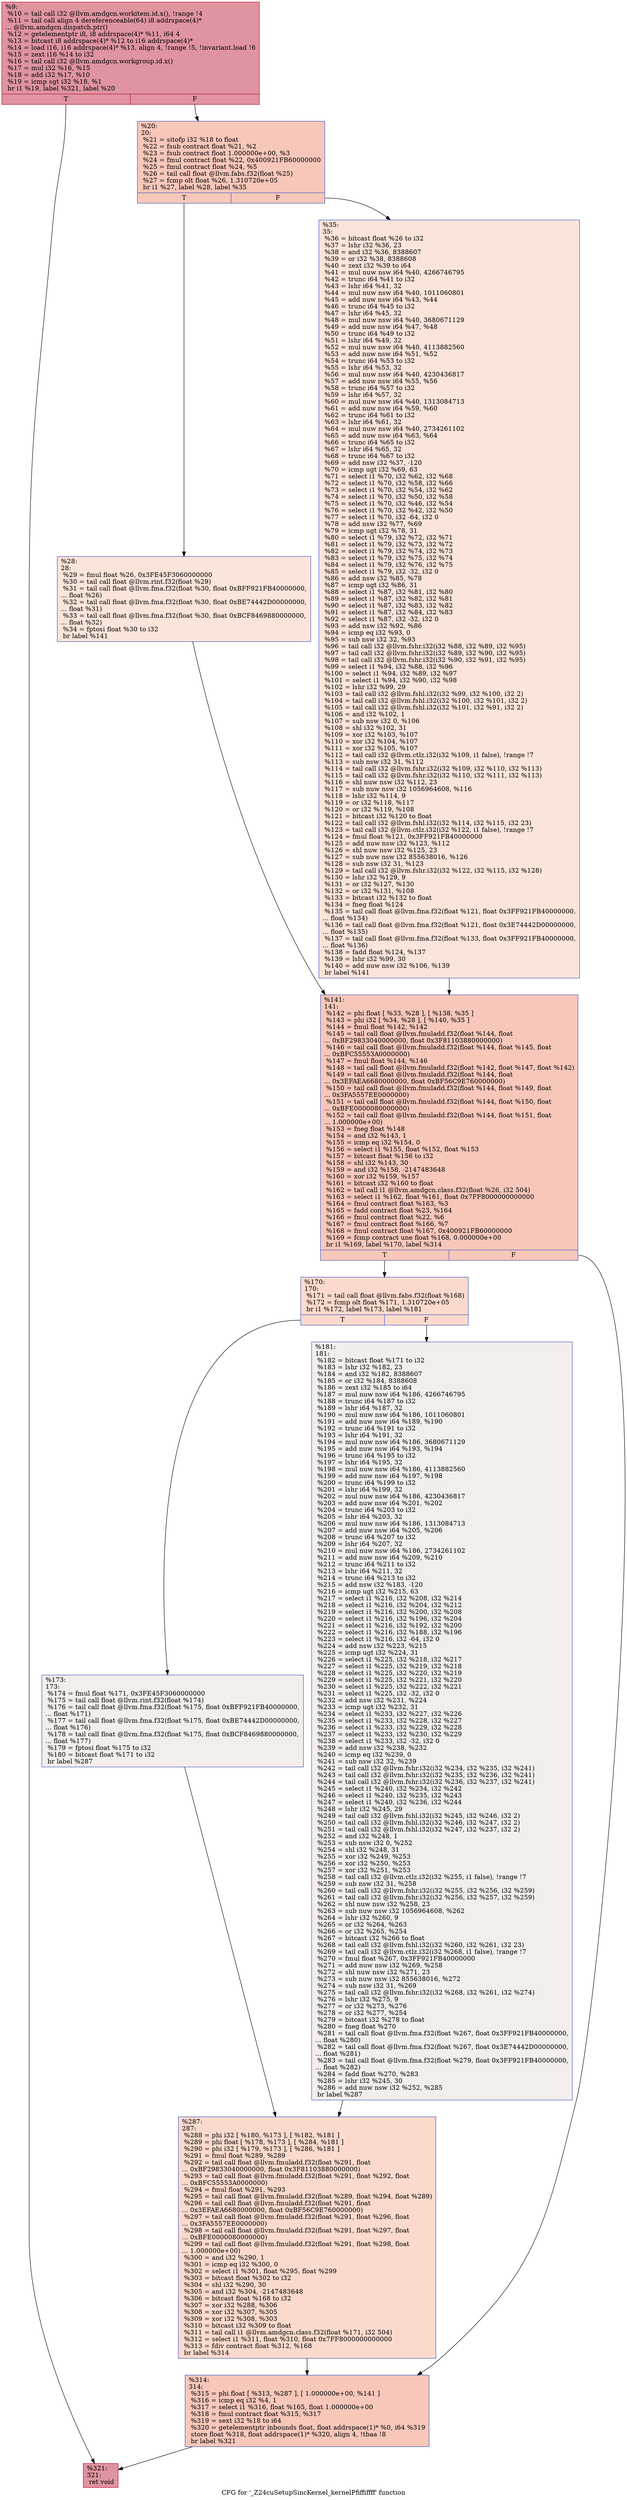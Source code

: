 digraph "CFG for '_Z24cuSetupSincKernel_kernelPfiffiffff' function" {
	label="CFG for '_Z24cuSetupSincKernel_kernelPfiffiffff' function";

	Node0x5f777a0 [shape=record,color="#b70d28ff", style=filled, fillcolor="#b70d2870",label="{%9:\l  %10 = tail call i32 @llvm.amdgcn.workitem.id.x(), !range !4\l  %11 = tail call align 4 dereferenceable(64) i8 addrspace(4)*\l... @llvm.amdgcn.dispatch.ptr()\l  %12 = getelementptr i8, i8 addrspace(4)* %11, i64 4\l  %13 = bitcast i8 addrspace(4)* %12 to i16 addrspace(4)*\l  %14 = load i16, i16 addrspace(4)* %13, align 4, !range !5, !invariant.load !6\l  %15 = zext i16 %14 to i32\l  %16 = tail call i32 @llvm.amdgcn.workgroup.id.x()\l  %17 = mul i32 %16, %15\l  %18 = add i32 %17, %10\l  %19 = icmp sgt i32 %18, %1\l  br i1 %19, label %321, label %20\l|{<s0>T|<s1>F}}"];
	Node0x5f777a0:s0 -> Node0x5f7a440;
	Node0x5f777a0:s1 -> Node0x5f7a4d0;
	Node0x5f7a4d0 [shape=record,color="#3d50c3ff", style=filled, fillcolor="#ec7f6370",label="{%20:\l20:                                               \l  %21 = sitofp i32 %18 to float\l  %22 = fsub contract float %21, %2\l  %23 = fsub contract float 1.000000e+00, %3\l  %24 = fmul contract float %22, 0x400921FB60000000\l  %25 = fmul contract float %24, %5\l  %26 = tail call float @llvm.fabs.f32(float %25)\l  %27 = fcmp olt float %26, 1.310720e+05\l  br i1 %27, label %28, label %35\l|{<s0>T|<s1>F}}"];
	Node0x5f7a4d0:s0 -> Node0x5f7b5d0;
	Node0x5f7a4d0:s1 -> Node0x5f7b660;
	Node0x5f7b5d0 [shape=record,color="#3d50c3ff", style=filled, fillcolor="#f5c1a970",label="{%28:\l28:                                               \l  %29 = fmul float %26, 0x3FE45F3060000000\l  %30 = tail call float @llvm.rint.f32(float %29)\l  %31 = tail call float @llvm.fma.f32(float %30, float 0xBFF921FB40000000,\l... float %26)\l  %32 = tail call float @llvm.fma.f32(float %30, float 0xBE74442D00000000,\l... float %31)\l  %33 = tail call float @llvm.fma.f32(float %30, float 0xBCF8469880000000,\l... float %32)\l  %34 = fptosi float %30 to i32\l  br label %141\l}"];
	Node0x5f7b5d0 -> Node0x5f7c1b0;
	Node0x5f7b660 [shape=record,color="#3d50c3ff", style=filled, fillcolor="#f5c1a970",label="{%35:\l35:                                               \l  %36 = bitcast float %26 to i32\l  %37 = lshr i32 %36, 23\l  %38 = and i32 %36, 8388607\l  %39 = or i32 %38, 8388608\l  %40 = zext i32 %39 to i64\l  %41 = mul nuw nsw i64 %40, 4266746795\l  %42 = trunc i64 %41 to i32\l  %43 = lshr i64 %41, 32\l  %44 = mul nuw nsw i64 %40, 1011060801\l  %45 = add nuw nsw i64 %43, %44\l  %46 = trunc i64 %45 to i32\l  %47 = lshr i64 %45, 32\l  %48 = mul nuw nsw i64 %40, 3680671129\l  %49 = add nuw nsw i64 %47, %48\l  %50 = trunc i64 %49 to i32\l  %51 = lshr i64 %49, 32\l  %52 = mul nuw nsw i64 %40, 4113882560\l  %53 = add nuw nsw i64 %51, %52\l  %54 = trunc i64 %53 to i32\l  %55 = lshr i64 %53, 32\l  %56 = mul nuw nsw i64 %40, 4230436817\l  %57 = add nuw nsw i64 %55, %56\l  %58 = trunc i64 %57 to i32\l  %59 = lshr i64 %57, 32\l  %60 = mul nuw nsw i64 %40, 1313084713\l  %61 = add nuw nsw i64 %59, %60\l  %62 = trunc i64 %61 to i32\l  %63 = lshr i64 %61, 32\l  %64 = mul nuw nsw i64 %40, 2734261102\l  %65 = add nuw nsw i64 %63, %64\l  %66 = trunc i64 %65 to i32\l  %67 = lshr i64 %65, 32\l  %68 = trunc i64 %67 to i32\l  %69 = add nsw i32 %37, -120\l  %70 = icmp ugt i32 %69, 63\l  %71 = select i1 %70, i32 %62, i32 %68\l  %72 = select i1 %70, i32 %58, i32 %66\l  %73 = select i1 %70, i32 %54, i32 %62\l  %74 = select i1 %70, i32 %50, i32 %58\l  %75 = select i1 %70, i32 %46, i32 %54\l  %76 = select i1 %70, i32 %42, i32 %50\l  %77 = select i1 %70, i32 -64, i32 0\l  %78 = add nsw i32 %77, %69\l  %79 = icmp ugt i32 %78, 31\l  %80 = select i1 %79, i32 %72, i32 %71\l  %81 = select i1 %79, i32 %73, i32 %72\l  %82 = select i1 %79, i32 %74, i32 %73\l  %83 = select i1 %79, i32 %75, i32 %74\l  %84 = select i1 %79, i32 %76, i32 %75\l  %85 = select i1 %79, i32 -32, i32 0\l  %86 = add nsw i32 %85, %78\l  %87 = icmp ugt i32 %86, 31\l  %88 = select i1 %87, i32 %81, i32 %80\l  %89 = select i1 %87, i32 %82, i32 %81\l  %90 = select i1 %87, i32 %83, i32 %82\l  %91 = select i1 %87, i32 %84, i32 %83\l  %92 = select i1 %87, i32 -32, i32 0\l  %93 = add nsw i32 %92, %86\l  %94 = icmp eq i32 %93, 0\l  %95 = sub nsw i32 32, %93\l  %96 = tail call i32 @llvm.fshr.i32(i32 %88, i32 %89, i32 %95)\l  %97 = tail call i32 @llvm.fshr.i32(i32 %89, i32 %90, i32 %95)\l  %98 = tail call i32 @llvm.fshr.i32(i32 %90, i32 %91, i32 %95)\l  %99 = select i1 %94, i32 %88, i32 %96\l  %100 = select i1 %94, i32 %89, i32 %97\l  %101 = select i1 %94, i32 %90, i32 %98\l  %102 = lshr i32 %99, 29\l  %103 = tail call i32 @llvm.fshl.i32(i32 %99, i32 %100, i32 2)\l  %104 = tail call i32 @llvm.fshl.i32(i32 %100, i32 %101, i32 2)\l  %105 = tail call i32 @llvm.fshl.i32(i32 %101, i32 %91, i32 2)\l  %106 = and i32 %102, 1\l  %107 = sub nsw i32 0, %106\l  %108 = shl i32 %102, 31\l  %109 = xor i32 %103, %107\l  %110 = xor i32 %104, %107\l  %111 = xor i32 %105, %107\l  %112 = tail call i32 @llvm.ctlz.i32(i32 %109, i1 false), !range !7\l  %113 = sub nsw i32 31, %112\l  %114 = tail call i32 @llvm.fshr.i32(i32 %109, i32 %110, i32 %113)\l  %115 = tail call i32 @llvm.fshr.i32(i32 %110, i32 %111, i32 %113)\l  %116 = shl nuw nsw i32 %112, 23\l  %117 = sub nuw nsw i32 1056964608, %116\l  %118 = lshr i32 %114, 9\l  %119 = or i32 %118, %117\l  %120 = or i32 %119, %108\l  %121 = bitcast i32 %120 to float\l  %122 = tail call i32 @llvm.fshl.i32(i32 %114, i32 %115, i32 23)\l  %123 = tail call i32 @llvm.ctlz.i32(i32 %122, i1 false), !range !7\l  %124 = fmul float %121, 0x3FF921FB40000000\l  %125 = add nuw nsw i32 %123, %112\l  %126 = shl nuw nsw i32 %125, 23\l  %127 = sub nuw nsw i32 855638016, %126\l  %128 = sub nsw i32 31, %123\l  %129 = tail call i32 @llvm.fshr.i32(i32 %122, i32 %115, i32 %128)\l  %130 = lshr i32 %129, 9\l  %131 = or i32 %127, %130\l  %132 = or i32 %131, %108\l  %133 = bitcast i32 %132 to float\l  %134 = fneg float %124\l  %135 = tail call float @llvm.fma.f32(float %121, float 0x3FF921FB40000000,\l... float %134)\l  %136 = tail call float @llvm.fma.f32(float %121, float 0x3E74442D00000000,\l... float %135)\l  %137 = tail call float @llvm.fma.f32(float %133, float 0x3FF921FB40000000,\l... float %136)\l  %138 = fadd float %124, %137\l  %139 = lshr i32 %99, 30\l  %140 = add nuw nsw i32 %106, %139\l  br label %141\l}"];
	Node0x5f7b660 -> Node0x5f7c1b0;
	Node0x5f7c1b0 [shape=record,color="#3d50c3ff", style=filled, fillcolor="#ec7f6370",label="{%141:\l141:                                              \l  %142 = phi float [ %33, %28 ], [ %138, %35 ]\l  %143 = phi i32 [ %34, %28 ], [ %140, %35 ]\l  %144 = fmul float %142, %142\l  %145 = tail call float @llvm.fmuladd.f32(float %144, float\l... 0xBF29833040000000, float 0x3F81103880000000)\l  %146 = tail call float @llvm.fmuladd.f32(float %144, float %145, float\l... 0xBFC55553A0000000)\l  %147 = fmul float %144, %146\l  %148 = tail call float @llvm.fmuladd.f32(float %142, float %147, float %142)\l  %149 = tail call float @llvm.fmuladd.f32(float %144, float\l... 0x3EFAEA6680000000, float 0xBF56C9E760000000)\l  %150 = tail call float @llvm.fmuladd.f32(float %144, float %149, float\l... 0x3FA5557EE0000000)\l  %151 = tail call float @llvm.fmuladd.f32(float %144, float %150, float\l... 0xBFE0000080000000)\l  %152 = tail call float @llvm.fmuladd.f32(float %144, float %151, float\l... 1.000000e+00)\l  %153 = fneg float %148\l  %154 = and i32 %143, 1\l  %155 = icmp eq i32 %154, 0\l  %156 = select i1 %155, float %152, float %153\l  %157 = bitcast float %156 to i32\l  %158 = shl i32 %143, 30\l  %159 = and i32 %158, -2147483648\l  %160 = xor i32 %159, %157\l  %161 = bitcast i32 %160 to float\l  %162 = tail call i1 @llvm.amdgcn.class.f32(float %26, i32 504)\l  %163 = select i1 %162, float %161, float 0x7FF8000000000000\l  %164 = fmul contract float %163, %3\l  %165 = fadd contract float %23, %164\l  %166 = fmul contract float %22, %6\l  %167 = fmul contract float %166, %7\l  %168 = fmul contract float %167, 0x400921FB60000000\l  %169 = fcmp contract une float %168, 0.000000e+00\l  br i1 %169, label %170, label %314\l|{<s0>T|<s1>F}}"];
	Node0x5f7c1b0:s0 -> Node0x5f837f0;
	Node0x5f7c1b0:s1 -> Node0x5f83880;
	Node0x5f837f0 [shape=record,color="#3d50c3ff", style=filled, fillcolor="#f7ac8e70",label="{%170:\l170:                                              \l  %171 = tail call float @llvm.fabs.f32(float %168)\l  %172 = fcmp olt float %171, 1.310720e+05\l  br i1 %172, label %173, label %181\l|{<s0>T|<s1>F}}"];
	Node0x5f837f0:s0 -> Node0x5f83ba0;
	Node0x5f837f0:s1 -> Node0x5f83bf0;
	Node0x5f83ba0 [shape=record,color="#3d50c3ff", style=filled, fillcolor="#e3d9d370",label="{%173:\l173:                                              \l  %174 = fmul float %171, 0x3FE45F3060000000\l  %175 = tail call float @llvm.rint.f32(float %174)\l  %176 = tail call float @llvm.fma.f32(float %175, float 0xBFF921FB40000000,\l... float %171)\l  %177 = tail call float @llvm.fma.f32(float %175, float 0xBE74442D00000000,\l... float %176)\l  %178 = tail call float @llvm.fma.f32(float %175, float 0xBCF8469880000000,\l... float %177)\l  %179 = fptosi float %175 to i32\l  %180 = bitcast float %171 to i32\l  br label %287\l}"];
	Node0x5f83ba0 -> Node0x5f84320;
	Node0x5f83bf0 [shape=record,color="#3d50c3ff", style=filled, fillcolor="#e3d9d370",label="{%181:\l181:                                              \l  %182 = bitcast float %171 to i32\l  %183 = lshr i32 %182, 23\l  %184 = and i32 %182, 8388607\l  %185 = or i32 %184, 8388608\l  %186 = zext i32 %185 to i64\l  %187 = mul nuw nsw i64 %186, 4266746795\l  %188 = trunc i64 %187 to i32\l  %189 = lshr i64 %187, 32\l  %190 = mul nuw nsw i64 %186, 1011060801\l  %191 = add nuw nsw i64 %189, %190\l  %192 = trunc i64 %191 to i32\l  %193 = lshr i64 %191, 32\l  %194 = mul nuw nsw i64 %186, 3680671129\l  %195 = add nuw nsw i64 %193, %194\l  %196 = trunc i64 %195 to i32\l  %197 = lshr i64 %195, 32\l  %198 = mul nuw nsw i64 %186, 4113882560\l  %199 = add nuw nsw i64 %197, %198\l  %200 = trunc i64 %199 to i32\l  %201 = lshr i64 %199, 32\l  %202 = mul nuw nsw i64 %186, 4230436817\l  %203 = add nuw nsw i64 %201, %202\l  %204 = trunc i64 %203 to i32\l  %205 = lshr i64 %203, 32\l  %206 = mul nuw nsw i64 %186, 1313084713\l  %207 = add nuw nsw i64 %205, %206\l  %208 = trunc i64 %207 to i32\l  %209 = lshr i64 %207, 32\l  %210 = mul nuw nsw i64 %186, 2734261102\l  %211 = add nuw nsw i64 %209, %210\l  %212 = trunc i64 %211 to i32\l  %213 = lshr i64 %211, 32\l  %214 = trunc i64 %213 to i32\l  %215 = add nsw i32 %183, -120\l  %216 = icmp ugt i32 %215, 63\l  %217 = select i1 %216, i32 %208, i32 %214\l  %218 = select i1 %216, i32 %204, i32 %212\l  %219 = select i1 %216, i32 %200, i32 %208\l  %220 = select i1 %216, i32 %196, i32 %204\l  %221 = select i1 %216, i32 %192, i32 %200\l  %222 = select i1 %216, i32 %188, i32 %196\l  %223 = select i1 %216, i32 -64, i32 0\l  %224 = add nsw i32 %223, %215\l  %225 = icmp ugt i32 %224, 31\l  %226 = select i1 %225, i32 %218, i32 %217\l  %227 = select i1 %225, i32 %219, i32 %218\l  %228 = select i1 %225, i32 %220, i32 %219\l  %229 = select i1 %225, i32 %221, i32 %220\l  %230 = select i1 %225, i32 %222, i32 %221\l  %231 = select i1 %225, i32 -32, i32 0\l  %232 = add nsw i32 %231, %224\l  %233 = icmp ugt i32 %232, 31\l  %234 = select i1 %233, i32 %227, i32 %226\l  %235 = select i1 %233, i32 %228, i32 %227\l  %236 = select i1 %233, i32 %229, i32 %228\l  %237 = select i1 %233, i32 %230, i32 %229\l  %238 = select i1 %233, i32 -32, i32 0\l  %239 = add nsw i32 %238, %232\l  %240 = icmp eq i32 %239, 0\l  %241 = sub nsw i32 32, %239\l  %242 = tail call i32 @llvm.fshr.i32(i32 %234, i32 %235, i32 %241)\l  %243 = tail call i32 @llvm.fshr.i32(i32 %235, i32 %236, i32 %241)\l  %244 = tail call i32 @llvm.fshr.i32(i32 %236, i32 %237, i32 %241)\l  %245 = select i1 %240, i32 %234, i32 %242\l  %246 = select i1 %240, i32 %235, i32 %243\l  %247 = select i1 %240, i32 %236, i32 %244\l  %248 = lshr i32 %245, 29\l  %249 = tail call i32 @llvm.fshl.i32(i32 %245, i32 %246, i32 2)\l  %250 = tail call i32 @llvm.fshl.i32(i32 %246, i32 %247, i32 2)\l  %251 = tail call i32 @llvm.fshl.i32(i32 %247, i32 %237, i32 2)\l  %252 = and i32 %248, 1\l  %253 = sub nsw i32 0, %252\l  %254 = shl i32 %248, 31\l  %255 = xor i32 %249, %253\l  %256 = xor i32 %250, %253\l  %257 = xor i32 %251, %253\l  %258 = tail call i32 @llvm.ctlz.i32(i32 %255, i1 false), !range !7\l  %259 = sub nsw i32 31, %258\l  %260 = tail call i32 @llvm.fshr.i32(i32 %255, i32 %256, i32 %259)\l  %261 = tail call i32 @llvm.fshr.i32(i32 %256, i32 %257, i32 %259)\l  %262 = shl nuw nsw i32 %258, 23\l  %263 = sub nuw nsw i32 1056964608, %262\l  %264 = lshr i32 %260, 9\l  %265 = or i32 %264, %263\l  %266 = or i32 %265, %254\l  %267 = bitcast i32 %266 to float\l  %268 = tail call i32 @llvm.fshl.i32(i32 %260, i32 %261, i32 23)\l  %269 = tail call i32 @llvm.ctlz.i32(i32 %268, i1 false), !range !7\l  %270 = fmul float %267, 0x3FF921FB40000000\l  %271 = add nuw nsw i32 %269, %258\l  %272 = shl nuw nsw i32 %271, 23\l  %273 = sub nuw nsw i32 855638016, %272\l  %274 = sub nsw i32 31, %269\l  %275 = tail call i32 @llvm.fshr.i32(i32 %268, i32 %261, i32 %274)\l  %276 = lshr i32 %275, 9\l  %277 = or i32 %273, %276\l  %278 = or i32 %277, %254\l  %279 = bitcast i32 %278 to float\l  %280 = fneg float %270\l  %281 = tail call float @llvm.fma.f32(float %267, float 0x3FF921FB40000000,\l... float %280)\l  %282 = tail call float @llvm.fma.f32(float %267, float 0x3E74442D00000000,\l... float %281)\l  %283 = tail call float @llvm.fma.f32(float %279, float 0x3FF921FB40000000,\l... float %282)\l  %284 = fadd float %270, %283\l  %285 = lshr i32 %245, 30\l  %286 = add nuw nsw i32 %252, %285\l  br label %287\l}"];
	Node0x5f83bf0 -> Node0x5f84320;
	Node0x5f84320 [shape=record,color="#3d50c3ff", style=filled, fillcolor="#f7ac8e70",label="{%287:\l287:                                              \l  %288 = phi i32 [ %180, %173 ], [ %182, %181 ]\l  %289 = phi float [ %178, %173 ], [ %284, %181 ]\l  %290 = phi i32 [ %179, %173 ], [ %286, %181 ]\l  %291 = fmul float %289, %289\l  %292 = tail call float @llvm.fmuladd.f32(float %291, float\l... 0xBF29833040000000, float 0x3F81103880000000)\l  %293 = tail call float @llvm.fmuladd.f32(float %291, float %292, float\l... 0xBFC55553A0000000)\l  %294 = fmul float %291, %293\l  %295 = tail call float @llvm.fmuladd.f32(float %289, float %294, float %289)\l  %296 = tail call float @llvm.fmuladd.f32(float %291, float\l... 0x3EFAEA6680000000, float 0xBF56C9E760000000)\l  %297 = tail call float @llvm.fmuladd.f32(float %291, float %296, float\l... 0x3FA5557EE0000000)\l  %298 = tail call float @llvm.fmuladd.f32(float %291, float %297, float\l... 0xBFE0000080000000)\l  %299 = tail call float @llvm.fmuladd.f32(float %291, float %298, float\l... 1.000000e+00)\l  %300 = and i32 %290, 1\l  %301 = icmp eq i32 %300, 0\l  %302 = select i1 %301, float %295, float %299\l  %303 = bitcast float %302 to i32\l  %304 = shl i32 %290, 30\l  %305 = and i32 %304, -2147483648\l  %306 = bitcast float %168 to i32\l  %307 = xor i32 %288, %306\l  %308 = xor i32 %307, %305\l  %309 = xor i32 %308, %303\l  %310 = bitcast i32 %309 to float\l  %311 = tail call i1 @llvm.amdgcn.class.f32(float %171, i32 504)\l  %312 = select i1 %311, float %310, float 0x7FF8000000000000\l  %313 = fdiv contract float %312, %168\l  br label %314\l}"];
	Node0x5f84320 -> Node0x5f83880;
	Node0x5f83880 [shape=record,color="#3d50c3ff", style=filled, fillcolor="#ec7f6370",label="{%314:\l314:                                              \l  %315 = phi float [ %313, %287 ], [ 1.000000e+00, %141 ]\l  %316 = icmp eq i32 %4, 1\l  %317 = select i1 %316, float %165, float 1.000000e+00\l  %318 = fmul contract float %315, %317\l  %319 = sext i32 %18 to i64\l  %320 = getelementptr inbounds float, float addrspace(1)* %0, i64 %319\l  store float %318, float addrspace(1)* %320, align 4, !tbaa !8\l  br label %321\l}"];
	Node0x5f83880 -> Node0x5f7a440;
	Node0x5f7a440 [shape=record,color="#b70d28ff", style=filled, fillcolor="#b70d2870",label="{%321:\l321:                                              \l  ret void\l}"];
}
